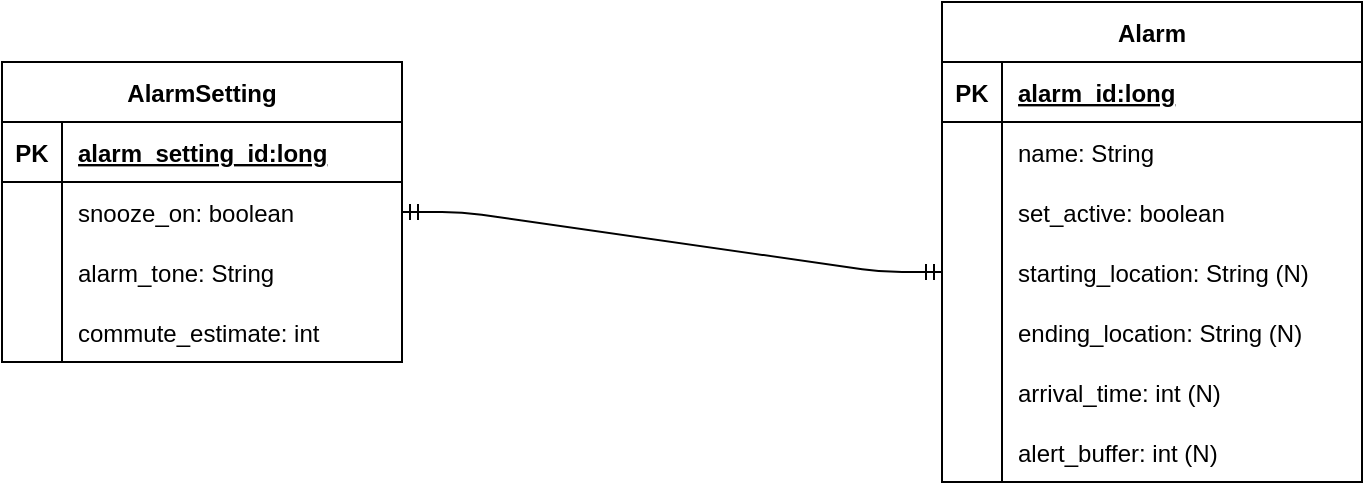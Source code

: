 <mxfile version="13.2.6" type="device"><diagram id="X_g7ODjng0uzPGjP_Xh5" name="Page-1"><mxGraphModel dx="737" dy="438" grid="1" gridSize="10" guides="1" tooltips="1" connect="1" arrows="1" fold="1" page="1" pageScale="1" pageWidth="850" pageHeight="1100" math="0" shadow="0"><root><mxCell id="0"/><mxCell id="1" parent="0"/><mxCell id="F-DjSJkHl_iUMWuiMUe2-82" value="" style="edgeStyle=entityRelationEdgeStyle;fontSize=12;html=1;endArrow=ERmandOne;startArrow=ERmandOne;entryX=0;entryY=0.5;entryDx=0;entryDy=0;exitX=1;exitY=0.5;exitDx=0;exitDy=0;" parent="1" source="F-DjSJkHl_iUMWuiMUe2-70" target="F-DjSJkHl_iUMWuiMUe2-58" edge="1"><mxGeometry width="100" height="100" relative="1" as="geometry"><mxPoint x="90" y="410" as="sourcePoint"/><mxPoint x="190" y="310" as="targetPoint"/></mxGeometry></mxCell><mxCell id="F-DjSJkHl_iUMWuiMUe2-1" value="Alarm" style="shape=table;startSize=30;container=1;collapsible=1;childLayout=tableLayout;fixedRows=1;rowLines=0;fontStyle=1;align=center;resizeLast=1;" parent="1" vertex="1"><mxGeometry x="520" y="580" width="210" height="240" as="geometry"/></mxCell><mxCell id="F-DjSJkHl_iUMWuiMUe2-2" value="" style="shape=partialRectangle;collapsible=0;dropTarget=0;pointerEvents=0;fillColor=none;top=0;left=0;bottom=1;right=0;points=[[0,0.5],[1,0.5]];portConstraint=eastwest;" parent="F-DjSJkHl_iUMWuiMUe2-1" vertex="1"><mxGeometry y="30" width="210" height="30" as="geometry"/></mxCell><mxCell id="F-DjSJkHl_iUMWuiMUe2-3" value="PK" style="shape=partialRectangle;connectable=0;fillColor=none;top=0;left=0;bottom=0;right=0;fontStyle=1;overflow=hidden;" parent="F-DjSJkHl_iUMWuiMUe2-2" vertex="1"><mxGeometry width="30" height="30" as="geometry"/></mxCell><mxCell id="F-DjSJkHl_iUMWuiMUe2-4" value="alarm_id:long" style="shape=partialRectangle;connectable=0;fillColor=none;top=0;left=0;bottom=0;right=0;align=left;spacingLeft=6;fontStyle=5;overflow=hidden;" parent="F-DjSJkHl_iUMWuiMUe2-2" vertex="1"><mxGeometry x="30" width="180" height="30" as="geometry"/></mxCell><mxCell id="4wTEBGVcJv-f7hlETS3g-14" value="" style="shape=partialRectangle;collapsible=0;dropTarget=0;pointerEvents=0;fillColor=none;top=0;left=0;bottom=0;right=0;points=[[0,0.5],[1,0.5]];portConstraint=eastwest;" vertex="1" parent="F-DjSJkHl_iUMWuiMUe2-1"><mxGeometry y="60" width="210" height="30" as="geometry"/></mxCell><mxCell id="4wTEBGVcJv-f7hlETS3g-15" value="" style="shape=partialRectangle;connectable=0;fillColor=none;top=0;left=0;bottom=0;right=0;editable=1;overflow=hidden;" vertex="1" parent="4wTEBGVcJv-f7hlETS3g-14"><mxGeometry width="30" height="30" as="geometry"/></mxCell><mxCell id="4wTEBGVcJv-f7hlETS3g-16" value="name: String" style="shape=partialRectangle;connectable=0;fillColor=none;top=0;left=0;bottom=0;right=0;align=left;spacingLeft=6;overflow=hidden;" vertex="1" parent="4wTEBGVcJv-f7hlETS3g-14"><mxGeometry x="30" width="180" height="30" as="geometry"/></mxCell><mxCell id="F-DjSJkHl_iUMWuiMUe2-11" value="" style="shape=partialRectangle;collapsible=0;dropTarget=0;pointerEvents=0;fillColor=none;top=0;left=0;bottom=0;right=0;points=[[0,0.5],[1,0.5]];portConstraint=eastwest;" parent="F-DjSJkHl_iUMWuiMUe2-1" vertex="1"><mxGeometry y="90" width="210" height="30" as="geometry"/></mxCell><mxCell id="F-DjSJkHl_iUMWuiMUe2-12" value="" style="shape=partialRectangle;connectable=0;fillColor=none;top=0;left=0;bottom=0;right=0;editable=1;overflow=hidden;" parent="F-DjSJkHl_iUMWuiMUe2-11" vertex="1"><mxGeometry width="30" height="30" as="geometry"/></mxCell><mxCell id="F-DjSJkHl_iUMWuiMUe2-13" value="set_active: boolean" style="shape=partialRectangle;connectable=0;fillColor=none;top=0;left=0;bottom=0;right=0;align=left;spacingLeft=6;overflow=hidden;" parent="F-DjSJkHl_iUMWuiMUe2-11" vertex="1"><mxGeometry x="30" width="180" height="30" as="geometry"/></mxCell><mxCell id="F-DjSJkHl_iUMWuiMUe2-58" value="" style="shape=partialRectangle;collapsible=0;dropTarget=0;pointerEvents=0;fillColor=none;top=0;left=0;bottom=0;right=0;points=[[0,0.5],[1,0.5]];portConstraint=eastwest;" parent="F-DjSJkHl_iUMWuiMUe2-1" vertex="1"><mxGeometry y="120" width="210" height="30" as="geometry"/></mxCell><mxCell id="F-DjSJkHl_iUMWuiMUe2-59" value="" style="shape=partialRectangle;connectable=0;fillColor=none;top=0;left=0;bottom=0;right=0;editable=1;overflow=hidden;" parent="F-DjSJkHl_iUMWuiMUe2-58" vertex="1"><mxGeometry width="30" height="30" as="geometry"/></mxCell><mxCell id="F-DjSJkHl_iUMWuiMUe2-60" value="starting_location: String (N)" style="shape=partialRectangle;connectable=0;fillColor=none;top=0;left=0;bottom=0;right=0;align=left;spacingLeft=6;overflow=hidden;" parent="F-DjSJkHl_iUMWuiMUe2-58" vertex="1"><mxGeometry x="30" width="180" height="30" as="geometry"/></mxCell><mxCell id="4wTEBGVcJv-f7hlETS3g-5" value="" style="shape=partialRectangle;collapsible=0;dropTarget=0;pointerEvents=0;fillColor=none;top=0;left=0;bottom=0;right=0;points=[[0,0.5],[1,0.5]];portConstraint=eastwest;" vertex="1" parent="F-DjSJkHl_iUMWuiMUe2-1"><mxGeometry y="150" width="210" height="30" as="geometry"/></mxCell><mxCell id="4wTEBGVcJv-f7hlETS3g-6" value="" style="shape=partialRectangle;connectable=0;fillColor=none;top=0;left=0;bottom=0;right=0;editable=1;overflow=hidden;" vertex="1" parent="4wTEBGVcJv-f7hlETS3g-5"><mxGeometry width="30" height="30" as="geometry"/></mxCell><mxCell id="4wTEBGVcJv-f7hlETS3g-7" value="ending_location: String (N)" style="shape=partialRectangle;connectable=0;fillColor=none;top=0;left=0;bottom=0;right=0;align=left;spacingLeft=6;overflow=hidden;" vertex="1" parent="4wTEBGVcJv-f7hlETS3g-5"><mxGeometry x="30" width="180" height="30" as="geometry"/></mxCell><mxCell id="4wTEBGVcJv-f7hlETS3g-8" value="" style="shape=partialRectangle;collapsible=0;dropTarget=0;pointerEvents=0;fillColor=none;top=0;left=0;bottom=0;right=0;points=[[0,0.5],[1,0.5]];portConstraint=eastwest;" vertex="1" parent="F-DjSJkHl_iUMWuiMUe2-1"><mxGeometry y="180" width="210" height="30" as="geometry"/></mxCell><mxCell id="4wTEBGVcJv-f7hlETS3g-9" value="" style="shape=partialRectangle;connectable=0;fillColor=none;top=0;left=0;bottom=0;right=0;editable=1;overflow=hidden;" vertex="1" parent="4wTEBGVcJv-f7hlETS3g-8"><mxGeometry width="30" height="30" as="geometry"/></mxCell><mxCell id="4wTEBGVcJv-f7hlETS3g-10" value="arrival_time: int (N)" style="shape=partialRectangle;connectable=0;fillColor=none;top=0;left=0;bottom=0;right=0;align=left;spacingLeft=6;overflow=hidden;" vertex="1" parent="4wTEBGVcJv-f7hlETS3g-8"><mxGeometry x="30" width="180" height="30" as="geometry"/></mxCell><mxCell id="F-DjSJkHl_iUMWuiMUe2-8" value="" style="shape=partialRectangle;collapsible=0;dropTarget=0;pointerEvents=0;fillColor=none;top=0;left=0;bottom=0;right=0;points=[[0,0.5],[1,0.5]];portConstraint=eastwest;" parent="F-DjSJkHl_iUMWuiMUe2-1" vertex="1"><mxGeometry y="210" width="210" height="30" as="geometry"/></mxCell><mxCell id="F-DjSJkHl_iUMWuiMUe2-9" value="" style="shape=partialRectangle;connectable=0;fillColor=none;top=0;left=0;bottom=0;right=0;editable=1;overflow=hidden;" parent="F-DjSJkHl_iUMWuiMUe2-8" vertex="1"><mxGeometry width="30" height="30" as="geometry"/></mxCell><mxCell id="F-DjSJkHl_iUMWuiMUe2-10" value="alert_buffer: int (N)" style="shape=partialRectangle;connectable=0;fillColor=none;top=0;left=0;bottom=0;right=0;align=left;spacingLeft=6;overflow=hidden;" parent="F-DjSJkHl_iUMWuiMUe2-8" vertex="1"><mxGeometry x="30" width="180" height="30" as="geometry"/></mxCell><mxCell id="F-DjSJkHl_iUMWuiMUe2-66" value="AlarmSetting" style="shape=table;startSize=30;container=1;collapsible=1;childLayout=tableLayout;fixedRows=1;rowLines=0;fontStyle=1;align=center;resizeLast=1;" parent="1" vertex="1"><mxGeometry x="50" y="610" width="200" height="150" as="geometry"/></mxCell><mxCell id="F-DjSJkHl_iUMWuiMUe2-67" value="" style="shape=partialRectangle;collapsible=0;dropTarget=0;pointerEvents=0;fillColor=none;top=0;left=0;bottom=1;right=0;points=[[0,0.5],[1,0.5]];portConstraint=eastwest;" parent="F-DjSJkHl_iUMWuiMUe2-66" vertex="1"><mxGeometry y="30" width="200" height="30" as="geometry"/></mxCell><mxCell id="F-DjSJkHl_iUMWuiMUe2-68" value="PK" style="shape=partialRectangle;connectable=0;fillColor=none;top=0;left=0;bottom=0;right=0;fontStyle=1;overflow=hidden;" parent="F-DjSJkHl_iUMWuiMUe2-67" vertex="1"><mxGeometry width="30" height="30" as="geometry"/></mxCell><mxCell id="F-DjSJkHl_iUMWuiMUe2-69" value="alarm_setting_id:long" style="shape=partialRectangle;connectable=0;fillColor=none;top=0;left=0;bottom=0;right=0;align=left;spacingLeft=6;fontStyle=5;overflow=hidden;" parent="F-DjSJkHl_iUMWuiMUe2-67" vertex="1"><mxGeometry x="30" width="170" height="30" as="geometry"/></mxCell><mxCell id="F-DjSJkHl_iUMWuiMUe2-70" value="" style="shape=partialRectangle;collapsible=0;dropTarget=0;pointerEvents=0;fillColor=none;top=0;left=0;bottom=0;right=0;points=[[0,0.5],[1,0.5]];portConstraint=eastwest;" parent="F-DjSJkHl_iUMWuiMUe2-66" vertex="1"><mxGeometry y="60" width="200" height="30" as="geometry"/></mxCell><mxCell id="F-DjSJkHl_iUMWuiMUe2-71" value="" style="shape=partialRectangle;connectable=0;fillColor=none;top=0;left=0;bottom=0;right=0;editable=1;overflow=hidden;" parent="F-DjSJkHl_iUMWuiMUe2-70" vertex="1"><mxGeometry width="30" height="30" as="geometry"/></mxCell><mxCell id="F-DjSJkHl_iUMWuiMUe2-72" value="snooze_on: boolean" style="shape=partialRectangle;connectable=0;fillColor=none;top=0;left=0;bottom=0;right=0;align=left;spacingLeft=6;overflow=hidden;" parent="F-DjSJkHl_iUMWuiMUe2-70" vertex="1"><mxGeometry x="30" width="170" height="30" as="geometry"/></mxCell><mxCell id="F-DjSJkHl_iUMWuiMUe2-73" value="" style="shape=partialRectangle;collapsible=0;dropTarget=0;pointerEvents=0;fillColor=none;top=0;left=0;bottom=0;right=0;points=[[0,0.5],[1,0.5]];portConstraint=eastwest;" parent="F-DjSJkHl_iUMWuiMUe2-66" vertex="1"><mxGeometry y="90" width="200" height="30" as="geometry"/></mxCell><mxCell id="F-DjSJkHl_iUMWuiMUe2-74" value="" style="shape=partialRectangle;connectable=0;fillColor=none;top=0;left=0;bottom=0;right=0;editable=1;overflow=hidden;" parent="F-DjSJkHl_iUMWuiMUe2-73" vertex="1"><mxGeometry width="30" height="30" as="geometry"/></mxCell><mxCell id="F-DjSJkHl_iUMWuiMUe2-75" value="alarm_tone: String" style="shape=partialRectangle;connectable=0;fillColor=none;top=0;left=0;bottom=0;right=0;align=left;spacingLeft=6;overflow=hidden;" parent="F-DjSJkHl_iUMWuiMUe2-73" vertex="1"><mxGeometry x="30" width="170" height="30" as="geometry"/></mxCell><mxCell id="F-DjSJkHl_iUMWuiMUe2-76" value="" style="shape=partialRectangle;collapsible=0;dropTarget=0;pointerEvents=0;fillColor=none;top=0;left=0;bottom=0;right=0;points=[[0,0.5],[1,0.5]];portConstraint=eastwest;" parent="F-DjSJkHl_iUMWuiMUe2-66" vertex="1"><mxGeometry y="120" width="200" height="30" as="geometry"/></mxCell><mxCell id="F-DjSJkHl_iUMWuiMUe2-77" value="" style="shape=partialRectangle;connectable=0;fillColor=none;top=0;left=0;bottom=0;right=0;editable=1;overflow=hidden;" parent="F-DjSJkHl_iUMWuiMUe2-76" vertex="1"><mxGeometry width="30" height="30" as="geometry"/></mxCell><mxCell id="F-DjSJkHl_iUMWuiMUe2-78" value="commute_estimate: int" style="shape=partialRectangle;connectable=0;fillColor=none;top=0;left=0;bottom=0;right=0;align=left;spacingLeft=6;overflow=hidden;" parent="F-DjSJkHl_iUMWuiMUe2-76" vertex="1"><mxGeometry x="30" width="170" height="30" as="geometry"/></mxCell></root></mxGraphModel></diagram></mxfile>